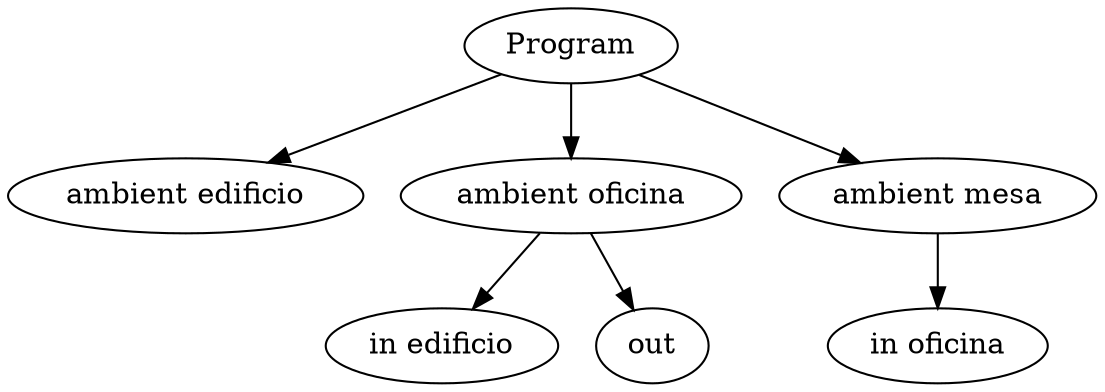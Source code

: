 digraph G {
  node0 [label="Program"];
  node1 [label="ambient edificio"];
  node2 [label="ambient oficina"];
  node3 [label="in edificio"];
  node4 [label="out"];
  node5 [label="ambient mesa"];
  node6 [label="in oficina"];
  node0 -> node1;
  node0 -> node2;
  node2 -> node3;
  node2 -> node4;
  node0 -> node5;
  node5 -> node6;
}
